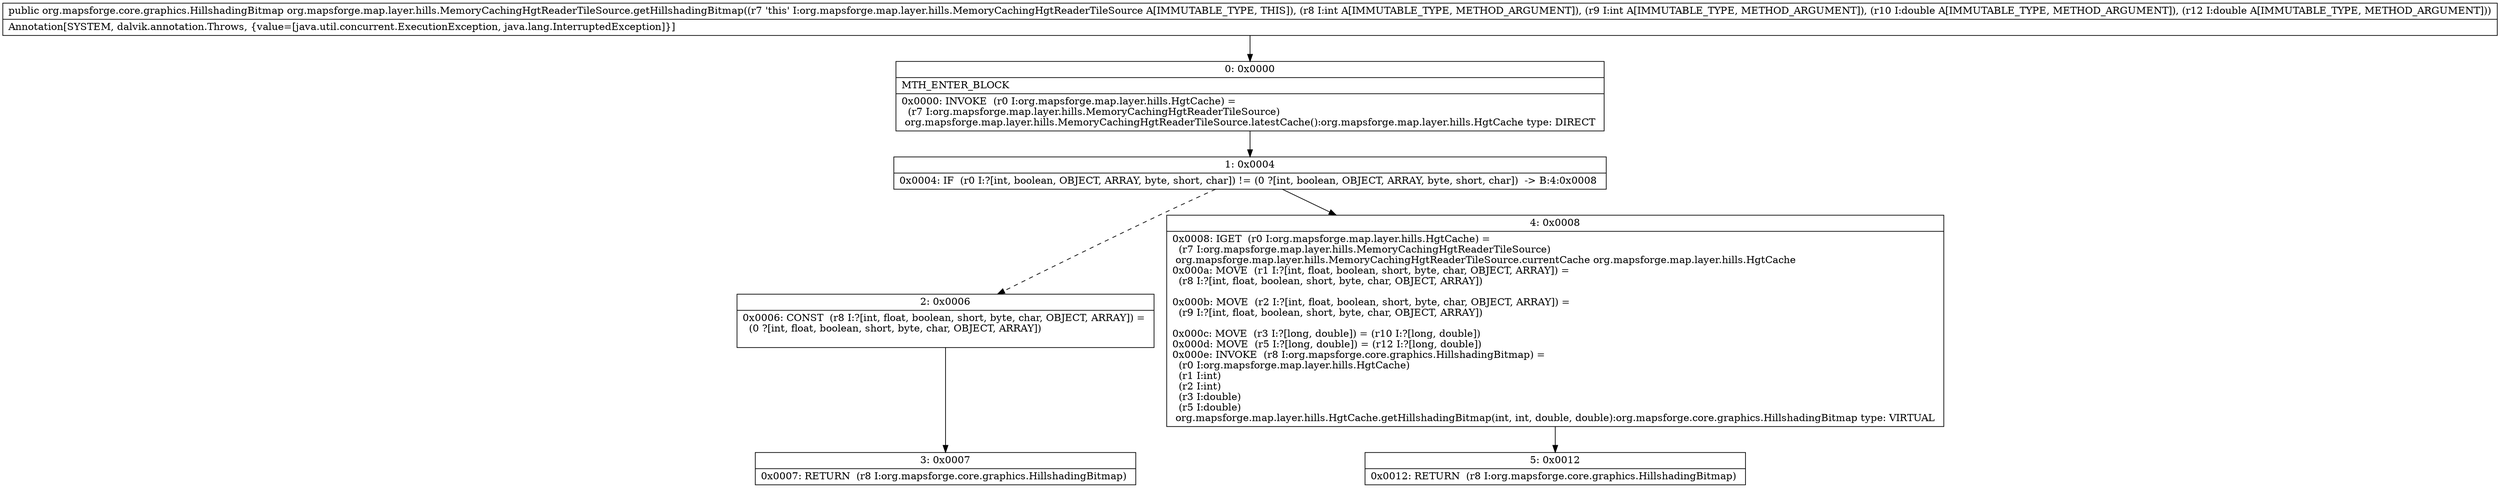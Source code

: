 digraph "CFG fororg.mapsforge.map.layer.hills.MemoryCachingHgtReaderTileSource.getHillshadingBitmap(IIDD)Lorg\/mapsforge\/core\/graphics\/HillshadingBitmap;" {
Node_0 [shape=record,label="{0\:\ 0x0000|MTH_ENTER_BLOCK\l|0x0000: INVOKE  (r0 I:org.mapsforge.map.layer.hills.HgtCache) = \l  (r7 I:org.mapsforge.map.layer.hills.MemoryCachingHgtReaderTileSource)\l org.mapsforge.map.layer.hills.MemoryCachingHgtReaderTileSource.latestCache():org.mapsforge.map.layer.hills.HgtCache type: DIRECT \l}"];
Node_1 [shape=record,label="{1\:\ 0x0004|0x0004: IF  (r0 I:?[int, boolean, OBJECT, ARRAY, byte, short, char]) != (0 ?[int, boolean, OBJECT, ARRAY, byte, short, char])  \-\> B:4:0x0008 \l}"];
Node_2 [shape=record,label="{2\:\ 0x0006|0x0006: CONST  (r8 I:?[int, float, boolean, short, byte, char, OBJECT, ARRAY]) = \l  (0 ?[int, float, boolean, short, byte, char, OBJECT, ARRAY])\l \l}"];
Node_3 [shape=record,label="{3\:\ 0x0007|0x0007: RETURN  (r8 I:org.mapsforge.core.graphics.HillshadingBitmap) \l}"];
Node_4 [shape=record,label="{4\:\ 0x0008|0x0008: IGET  (r0 I:org.mapsforge.map.layer.hills.HgtCache) = \l  (r7 I:org.mapsforge.map.layer.hills.MemoryCachingHgtReaderTileSource)\l org.mapsforge.map.layer.hills.MemoryCachingHgtReaderTileSource.currentCache org.mapsforge.map.layer.hills.HgtCache \l0x000a: MOVE  (r1 I:?[int, float, boolean, short, byte, char, OBJECT, ARRAY]) = \l  (r8 I:?[int, float, boolean, short, byte, char, OBJECT, ARRAY])\l \l0x000b: MOVE  (r2 I:?[int, float, boolean, short, byte, char, OBJECT, ARRAY]) = \l  (r9 I:?[int, float, boolean, short, byte, char, OBJECT, ARRAY])\l \l0x000c: MOVE  (r3 I:?[long, double]) = (r10 I:?[long, double]) \l0x000d: MOVE  (r5 I:?[long, double]) = (r12 I:?[long, double]) \l0x000e: INVOKE  (r8 I:org.mapsforge.core.graphics.HillshadingBitmap) = \l  (r0 I:org.mapsforge.map.layer.hills.HgtCache)\l  (r1 I:int)\l  (r2 I:int)\l  (r3 I:double)\l  (r5 I:double)\l org.mapsforge.map.layer.hills.HgtCache.getHillshadingBitmap(int, int, double, double):org.mapsforge.core.graphics.HillshadingBitmap type: VIRTUAL \l}"];
Node_5 [shape=record,label="{5\:\ 0x0012|0x0012: RETURN  (r8 I:org.mapsforge.core.graphics.HillshadingBitmap) \l}"];
MethodNode[shape=record,label="{public org.mapsforge.core.graphics.HillshadingBitmap org.mapsforge.map.layer.hills.MemoryCachingHgtReaderTileSource.getHillshadingBitmap((r7 'this' I:org.mapsforge.map.layer.hills.MemoryCachingHgtReaderTileSource A[IMMUTABLE_TYPE, THIS]), (r8 I:int A[IMMUTABLE_TYPE, METHOD_ARGUMENT]), (r9 I:int A[IMMUTABLE_TYPE, METHOD_ARGUMENT]), (r10 I:double A[IMMUTABLE_TYPE, METHOD_ARGUMENT]), (r12 I:double A[IMMUTABLE_TYPE, METHOD_ARGUMENT]))  | Annotation[SYSTEM, dalvik.annotation.Throws, \{value=[java.util.concurrent.ExecutionException, java.lang.InterruptedException]\}]\l}"];
MethodNode -> Node_0;
Node_0 -> Node_1;
Node_1 -> Node_2[style=dashed];
Node_1 -> Node_4;
Node_2 -> Node_3;
Node_4 -> Node_5;
}

